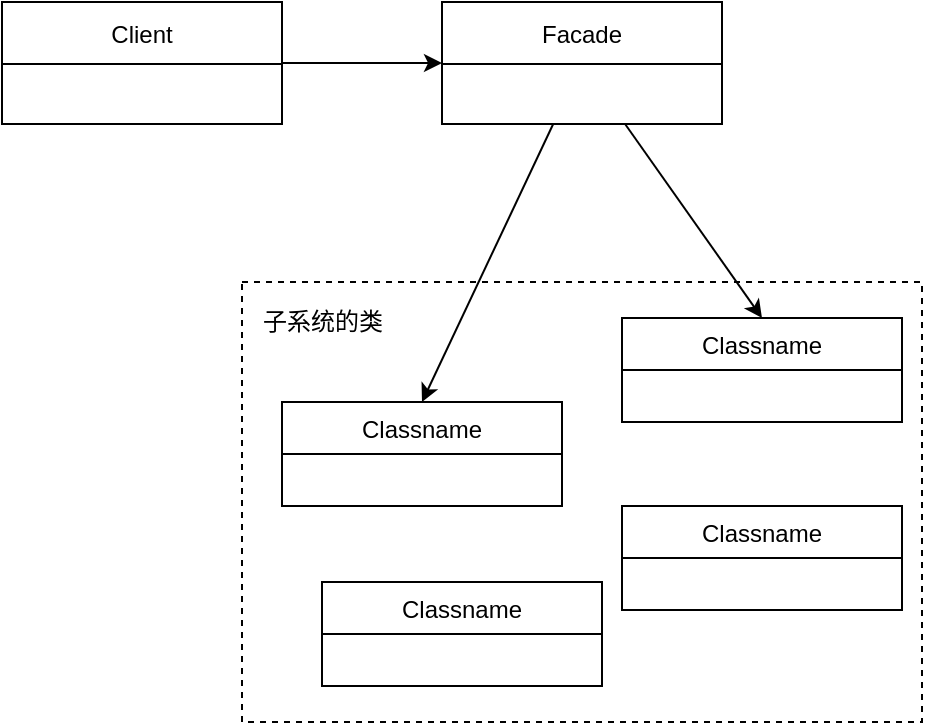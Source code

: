 <mxfile version="12.6.5" type="device"><diagram id="tYn33ODxy9xD1lT70m1w" name="第 1 页"><mxGraphModel dx="1038" dy="607" grid="1" gridSize="10" guides="1" tooltips="1" connect="1" arrows="1" fold="1" page="1" pageScale="1" pageWidth="827" pageHeight="1169" math="0" shadow="0"><root><mxCell id="0"/><mxCell id="1" parent="0"/><mxCell id="cjLUArTxx5dd1_qIYaGx-7" value="" style="rounded=0;whiteSpace=wrap;html=1;dashed=1;" vertex="1" parent="1"><mxGeometry x="260" y="370" width="340" height="220" as="geometry"/></mxCell><mxCell id="cjLUArTxx5dd1_qIYaGx-21" style="edgeStyle=none;rounded=0;orthogonalLoop=1;jettySize=auto;html=1;" edge="1" parent="1" source="cjLUArTxx5dd1_qIYaGx-1" target="cjLUArTxx5dd1_qIYaGx-6"><mxGeometry relative="1" as="geometry"/></mxCell><mxCell id="cjLUArTxx5dd1_qIYaGx-1" value="Client" style="swimlane;fontStyle=0;childLayout=stackLayout;horizontal=1;startSize=31;fillColor=none;horizontalStack=0;resizeParent=1;resizeParentMax=0;resizeLast=0;collapsible=1;marginBottom=0;" vertex="1" parent="1"><mxGeometry x="140" y="230" width="140" height="61" as="geometry"/></mxCell><mxCell id="cjLUArTxx5dd1_qIYaGx-20" style="edgeStyle=none;rounded=0;orthogonalLoop=1;jettySize=auto;html=1;entryX=0.5;entryY=0;entryDx=0;entryDy=0;" edge="1" parent="1" source="cjLUArTxx5dd1_qIYaGx-6" target="cjLUArTxx5dd1_qIYaGx-10"><mxGeometry relative="1" as="geometry"/></mxCell><mxCell id="cjLUArTxx5dd1_qIYaGx-6" value="Facade" style="swimlane;fontStyle=0;childLayout=stackLayout;horizontal=1;startSize=31;fillColor=none;horizontalStack=0;resizeParent=1;resizeParentMax=0;resizeLast=0;collapsible=1;marginBottom=0;" vertex="1" parent="1"><mxGeometry x="360" y="230" width="140" height="61" as="geometry"/></mxCell><mxCell id="cjLUArTxx5dd1_qIYaGx-8" value="子系统的类" style="text;html=1;align=center;verticalAlign=middle;resizable=0;points=[];autosize=1;" vertex="1" parent="1"><mxGeometry x="260" y="380" width="80" height="20" as="geometry"/></mxCell><mxCell id="cjLUArTxx5dd1_qIYaGx-10" value="Classname" style="swimlane;fontStyle=0;childLayout=stackLayout;horizontal=1;startSize=26;fillColor=none;horizontalStack=0;resizeParent=1;resizeParentMax=0;resizeLast=0;collapsible=1;marginBottom=0;" vertex="1" parent="1"><mxGeometry x="450" y="388" width="140" height="52" as="geometry"/></mxCell><mxCell id="cjLUArTxx5dd1_qIYaGx-14" value="Classname" style="swimlane;fontStyle=0;childLayout=stackLayout;horizontal=1;startSize=26;fillColor=none;horizontalStack=0;resizeParent=1;resizeParentMax=0;resizeLast=0;collapsible=1;marginBottom=0;" vertex="1" parent="1"><mxGeometry x="280" y="430" width="140" height="52" as="geometry"/></mxCell><mxCell id="cjLUArTxx5dd1_qIYaGx-15" value="Classname" style="swimlane;fontStyle=0;childLayout=stackLayout;horizontal=1;startSize=26;fillColor=none;horizontalStack=0;resizeParent=1;resizeParentMax=0;resizeLast=0;collapsible=1;marginBottom=0;" vertex="1" parent="1"><mxGeometry x="450" y="482" width="140" height="52" as="geometry"/></mxCell><mxCell id="cjLUArTxx5dd1_qIYaGx-16" value="Classname" style="swimlane;fontStyle=0;childLayout=stackLayout;horizontal=1;startSize=26;fillColor=none;horizontalStack=0;resizeParent=1;resizeParentMax=0;resizeLast=0;collapsible=1;marginBottom=0;" vertex="1" parent="1"><mxGeometry x="300" y="520" width="140" height="52" as="geometry"/></mxCell><mxCell id="cjLUArTxx5dd1_qIYaGx-17" style="rounded=0;orthogonalLoop=1;jettySize=auto;html=1;entryX=0.5;entryY=0;entryDx=0;entryDy=0;" edge="1" parent="1" source="cjLUArTxx5dd1_qIYaGx-6" target="cjLUArTxx5dd1_qIYaGx-14"><mxGeometry relative="1" as="geometry"/></mxCell></root></mxGraphModel></diagram></mxfile>